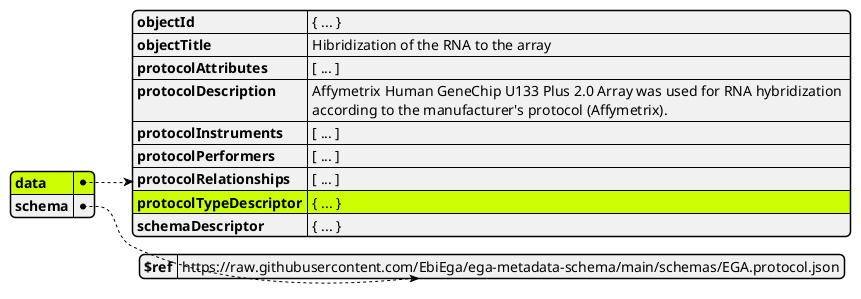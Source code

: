 @startjson
#highlight "data" / "protocolTypeDescriptor" / "protocolSubtype" / "termId"
#highlight "data"
#highlight "data" / "protocolTypeDescriptor"
#highlight "data" / "protocolTypeDescriptor" / "protocolSubtype"

{
    "data": {
        "objectId": "{ ... }",
        "objectTitle": "Hibridization of the RNA to the array",
        "protocolAttributes": "[ ... ]",
        "protocolDescription": "Affymetrix Human GeneChip U133 Plus 2.0 Array was used for RNA hybridization \\naccording to the manufacturer's protocol (Affymetrix).",
        "protocolInstruments": "[ ... ]",
        "protocolPerformers": "[ ... ]",
        "protocolRelationships": "[ ... ]",
        "protocolTypeDescriptor": "{ ... }",
        "schemaDescriptor": "{ ... }"
    },
    "schema": {
        "$ref": "https://raw.githubusercontent.com/EbiEga/ega-metadata-schema/main/schemas/EGA.protocol.json"
    }
}
@endjson
